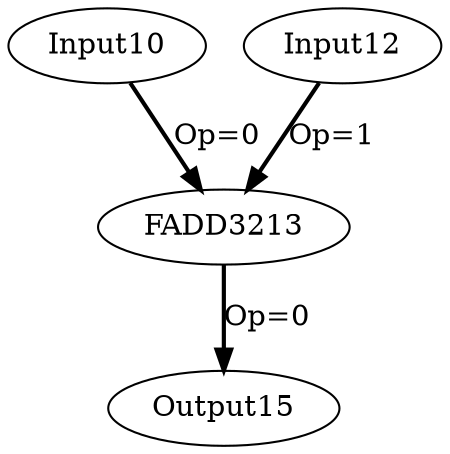 Digraph G {
Input10[opcode=Input, ref_name="arg", size="60", offset="0, 0", pattern="4, 5, 4, 3"];
Input12[opcode=Input, ref_name="arg1", size="60", offset="0, 0", pattern="4, 5, 4, 3"];
FADD3213[opcode=FADD32];
Output15[opcode=Output, ref_name="arg2", size="60", offset="0, 0", pattern="4, 5, 4, 3"];
Input10 -> FADD3213[operand = 0 ,color = black, style = bold, label = "Op=0"];
Input12 -> FADD3213[operand = 1 ,color = black, style = bold, label = "Op=1"];
FADD3213 -> Output15[operand = 0 ,color = black, style = bold, label = "Op=0"];
}
